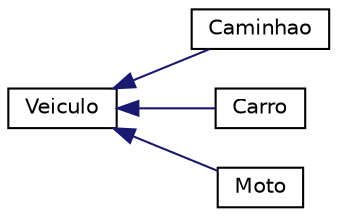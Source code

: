 digraph "Graphical Class Hierarchy"
{
  edge [fontname="Helvetica",fontsize="10",labelfontname="Helvetica",labelfontsize="10"];
  node [fontname="Helvetica",fontsize="10",shape=record];
  rankdir="LR";
  Node0 [label="Veiculo",height=0.2,width=0.4,color="black", fillcolor="white", style="filled",URL="$classVeiculo.html"];
  Node0 -> Node1 [dir="back",color="midnightblue",fontsize="10",style="solid",fontname="Helvetica"];
  Node1 [label="Caminhao",height=0.2,width=0.4,color="black", fillcolor="white", style="filled",URL="$classCaminhao.html"];
  Node0 -> Node2 [dir="back",color="midnightblue",fontsize="10",style="solid",fontname="Helvetica"];
  Node2 [label="Carro",height=0.2,width=0.4,color="black", fillcolor="white", style="filled",URL="$classCarro.html"];
  Node0 -> Node3 [dir="back",color="midnightblue",fontsize="10",style="solid",fontname="Helvetica"];
  Node3 [label="Moto",height=0.2,width=0.4,color="black", fillcolor="white", style="filled",URL="$classMoto.html"];
}
